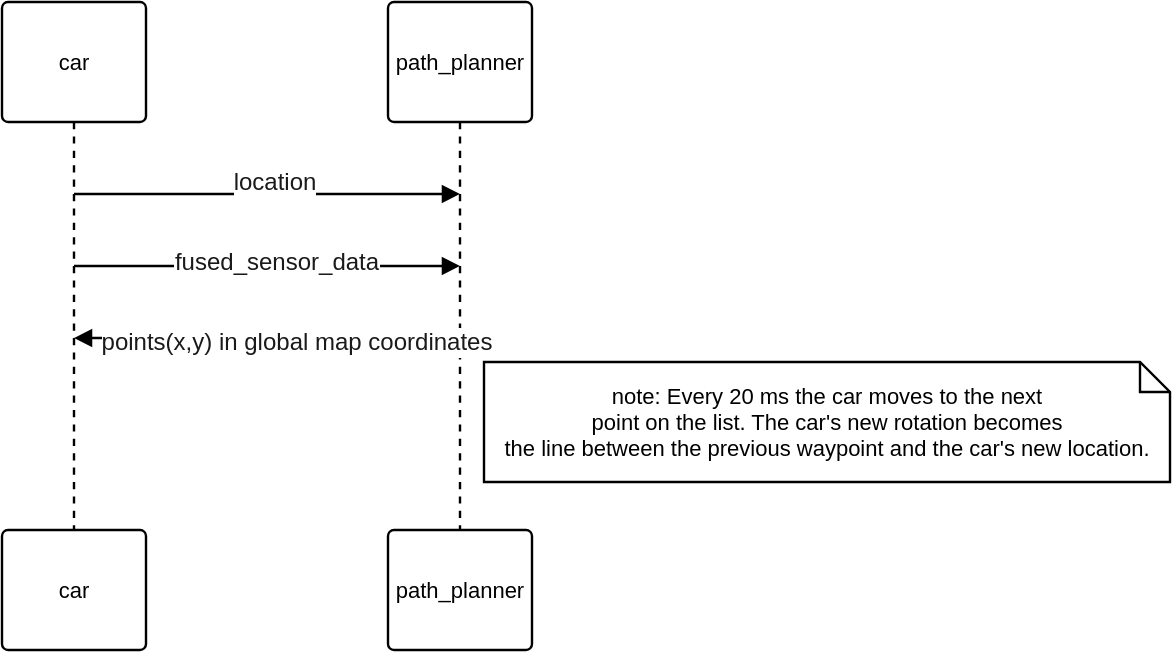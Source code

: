 <mxfile version="12.9.8" type="device" pages="3"><diagram id="e802afbb-56bb-4860-32e8-c9f8f3563d6c" name="Planning-1"><mxGraphModel dx="1426" dy="842" grid="1" gridSize="10" guides="1" tooltips="1" connect="1" arrows="1" fold="1" page="1" pageScale="1" pageWidth="1100" pageHeight="850" background="#ffffff" math="0" shadow="0"><root><mxCell id="0"/><mxCell id="1" parent="0"/><mxCell id="2" value="car" style="html=1;whiteSpace=wrap;;fontSize=11;fontColor=#000000;spacing=0;strokeOpacity=100;rounded=1;absoluteArcSize=1;arcSize=6;fillColor=#ffffff;strokeWidth=1.2;" parent="1" vertex="1"><mxGeometry x="84" y="60" width="72" height="60" as="geometry"/></mxCell><mxCell id="3" value="car" style="html=1;whiteSpace=wrap;;fontSize=11;fontColor=#000000;spacing=0;strokeOpacity=100;rounded=1;absoluteArcSize=1;arcSize=6;fillColor=#ffffff;strokeWidth=1.2;" parent="1" vertex="1"><mxGeometry x="84" y="324" width="72" height="60" as="geometry"/></mxCell><mxCell id="4" value="" style="html=1;jettySize=18;fontSize=11;dashed=1;strokeWidth=1.2;rounded=1;arcSize=10;edgeStyle=orthogonalEdgeStyle;startArrow=none;endArrow=none;exitX=0.5;exitY=1.01;exitPerimeter=1;entryX=0.5;entryY=-0.01;entryPerimeter=1;" parent="1" source="2" target="3" edge="1"><mxGeometry width="100" height="100" relative="1" as="geometry"/></mxCell><mxCell id="5" value="path_planner" style="html=1;whiteSpace=wrap;;fontSize=11;fontColor=#000000;spacing=0;strokeOpacity=100;rounded=1;absoluteArcSize=1;arcSize=6;fillColor=#ffffff;strokeWidth=1.2;" parent="1" vertex="1"><mxGeometry x="277" y="60" width="72" height="60" as="geometry"/></mxCell><mxCell id="6" value="path_planner" style="html=1;whiteSpace=wrap;;fontSize=11;fontColor=#000000;spacing=0;strokeOpacity=100;rounded=1;absoluteArcSize=1;arcSize=6;fillColor=#ffffff;strokeWidth=1.2;" parent="1" vertex="1"><mxGeometry x="277" y="324" width="72" height="60" as="geometry"/></mxCell><mxCell id="7" value="" style="html=1;jettySize=18;fontSize=11;dashed=1;strokeWidth=1.2;rounded=1;arcSize=10;edgeStyle=orthogonalEdgeStyle;startArrow=none;endArrow=none;exitX=0.5;exitY=1.01;exitPerimeter=1;entryX=0.5;entryY=-0.01;entryPerimeter=1;" parent="1" source="5" target="6" edge="1"><mxGeometry width="100" height="100" relative="1" as="geometry"/></mxCell><mxCell id="8" value="" style="html=1;jettySize=18;fontSize=11;strokeWidth=1.2;rounded=1;arcSize=10;edgeStyle=elbowEdgeStyle;startArrow=none;endArrow=block;endFill=1;labelBackgroundColor=none;" parent="1" edge="1"><mxGeometry width="100" height="100" relative="1" as="geometry"><mxPoint x="120" y="156" as="sourcePoint"/><mxPoint x="313" y="156" as="targetPoint"/></mxGeometry></mxCell><mxCell id="20" value="location" style="text;html=1;resizable=0;points=[];align=center;verticalAlign=middle;labelBackgroundColor=#ffffff;fontColor=#1A1A1A;" parent="8" vertex="1" connectable="0"><mxGeometry x="0.231" y="-2" relative="1" as="geometry"><mxPoint x="-19" y="-8" as="offset"/></mxGeometry></mxCell><mxCell id="9" value="" style="html=1;jettySize=18;fontSize=11;strokeWidth=1.2;rounded=1;arcSize=10;edgeStyle=elbowEdgeStyle;startArrow=none;endArrow=block;endFill=1;" parent="1" edge="1"><mxGeometry width="100" height="100" relative="1" as="geometry"><mxPoint x="120" y="192" as="sourcePoint"/><mxPoint x="313" y="192" as="targetPoint"/></mxGeometry></mxCell><mxCell id="21" value="fused_sensor_data" style="text;html=1;resizable=0;points=[];align=center;verticalAlign=middle;labelBackgroundColor=#ffffff;fontColor=#1A1A1A;" parent="9" vertex="1" connectable="0"><mxGeometry x="0.673" relative="1" as="geometry"><mxPoint x="-61" y="-2" as="offset"/></mxGeometry></mxCell><mxCell id="10" value="" style="html=1;jettySize=18;fontSize=11;strokeWidth=1.2;rounded=1;arcSize=10;edgeStyle=elbowEdgeStyle;startArrow=none;endArrow=block;endFill=1;elbow=vertical;" parent="1" edge="1"><mxGeometry width="100" height="100" relative="1" as="geometry"><mxPoint x="313" y="228" as="sourcePoint"/><mxPoint x="120" y="228" as="targetPoint"/></mxGeometry></mxCell><mxCell id="22" value="points(x,y) in global map coordinates" style="text;html=1;resizable=0;points=[];align=center;verticalAlign=middle;labelBackgroundColor=#ffffff;fontColor=#1A1A1A;" parent="10" vertex="1" connectable="0"><mxGeometry x="0.156" y="2" relative="1" as="geometry"><mxPoint x="29" as="offset"/></mxGeometry></mxCell><mxCell id="11" value="note: Every 20 ms the car moves to the next &#10; point on the list. The car's new rotation becomes &#10; the line between the previous waypoint and the car's new location." style="html=1;whiteSpace=wrap;shape=note;size=15;fontSize=11;fontColor=#000000;spacing=0;strokeOpacity=100;rounded=1;absoluteArcSize=1;arcSize=6;fillColor=#ffffff;strokeWidth=1.2;" parent="1" vertex="1"><mxGeometry x="325" y="240" width="343" height="60" as="geometry"/></mxCell></root></mxGraphModel></diagram><diagram id="olYZnAu33AUQ4eFht2Pq" name="Planning-2"><mxGraphModel dx="1426" dy="842" grid="1" gridSize="10" guides="1" tooltips="1" connect="1" arrows="1" fold="1" page="1" pageScale="1" pageWidth="1100" pageHeight="850" math="0" shadow="0"><root><mxCell id="kdcLVpsLX3yPq5m3DMnB-0"/><mxCell id="kdcLVpsLX3yPq5m3DMnB-1" parent="kdcLVpsLX3yPq5m3DMnB-0"/><mxCell id="kdcLVpsLX3yPq5m3DMnB-2" value="" style="endArrow=classic;html=1;exitX=0.5;exitY=0;entryX=0.211;entryY=1.05;entryPerimeter=0;fillColor=#dae8fc;strokeColor=#6c8ebf;" parent="kdcLVpsLX3yPq5m3DMnB-1" source="kdcLVpsLX3yPq5m3DMnB-9" target="kdcLVpsLX3yPq5m3DMnB-5" edge="1"><mxGeometry width="50" height="50" relative="1" as="geometry"><mxPoint x="90" y="240" as="sourcePoint"/><mxPoint x="140" y="190" as="targetPoint"/></mxGeometry></mxCell><mxCell id="kdcLVpsLX3yPq5m3DMnB-3" style="edgeStyle=orthogonalEdgeStyle;rounded=0;html=1;entryX=0.25;entryY=1;jettySize=auto;orthogonalLoop=1;fillColor=#dae8fc;strokeColor=#6c8ebf;" parent="kdcLVpsLX3yPq5m3DMnB-1" source="kdcLVpsLX3yPq5m3DMnB-13" target="kdcLVpsLX3yPq5m3DMnB-7" edge="1"><mxGeometry relative="1" as="geometry"><Array as="points"><mxPoint x="130" y="310"/><mxPoint x="130" y="310"/></Array></mxGeometry></mxCell><mxCell id="kdcLVpsLX3yPq5m3DMnB-4" style="edgeStyle=orthogonalEdgeStyle;rounded=0;html=1;exitX=0.75;exitY=1;entryX=0.417;entryY=-0.05;jettySize=auto;orthogonalLoop=1;entryPerimeter=0;fillColor=#f8cecc;strokeColor=#b85450;" parent="kdcLVpsLX3yPq5m3DMnB-1" source="kdcLVpsLX3yPq5m3DMnB-5" target="kdcLVpsLX3yPq5m3DMnB-11" edge="1"><mxGeometry relative="1" as="geometry"><Array as="points"/></mxGeometry></mxCell><mxCell id="kdcLVpsLX3yPq5m3DMnB-5" value="BEHAVIOR" style="rounded=0;whiteSpace=wrap;html=1;" parent="kdcLVpsLX3yPq5m3DMnB-1" vertex="1"><mxGeometry x="60" y="80" width="280" height="60" as="geometry"/></mxCell><mxCell id="kdcLVpsLX3yPq5m3DMnB-6" style="edgeStyle=orthogonalEdgeStyle;rounded=0;html=1;entryX=0.25;entryY=0;jettySize=auto;orthogonalLoop=1;fillColor=#f8cecc;strokeColor=#b85450;" parent="kdcLVpsLX3yPq5m3DMnB-1" source="kdcLVpsLX3yPq5m3DMnB-7" target="kdcLVpsLX3yPq5m3DMnB-11" edge="1"><mxGeometry relative="1" as="geometry"><Array as="points"><mxPoint x="250" y="230"/><mxPoint x="250" y="230"/></Array></mxGeometry></mxCell><mxCell id="kdcLVpsLX3yPq5m3DMnB-7" value="PREDICTION" style="rounded=0;whiteSpace=wrap;html=1;" parent="kdcLVpsLX3yPq5m3DMnB-1" vertex="1"><mxGeometry x="60" y="160" width="280" height="60" as="geometry"/></mxCell><mxCell id="kdcLVpsLX3yPq5m3DMnB-8" style="edgeStyle=orthogonalEdgeStyle;rounded=0;html=1;jettySize=auto;orthogonalLoop=1;fillColor=#f8cecc;strokeColor=#b85450;" parent="kdcLVpsLX3yPq5m3DMnB-1" source="kdcLVpsLX3yPq5m3DMnB-9" target="kdcLVpsLX3yPq5m3DMnB-11" edge="1"><mxGeometry relative="1" as="geometry"/></mxCell><mxCell id="kdcLVpsLX3yPq5m3DMnB-9" value="LOCALIZATION" style="rounded=0;whiteSpace=wrap;html=1;" parent="kdcLVpsLX3yPq5m3DMnB-1" vertex="1"><mxGeometry x="60" y="240" width="120" height="60" as="geometry"/></mxCell><mxCell id="kdcLVpsLX3yPq5m3DMnB-10" style="edgeStyle=orthogonalEdgeStyle;rounded=0;html=1;entryX=0.786;entryY=0.033;entryPerimeter=0;jettySize=auto;orthogonalLoop=1;fillColor=#f8cecc;strokeColor=#b85450;" parent="kdcLVpsLX3yPq5m3DMnB-1" source="kdcLVpsLX3yPq5m3DMnB-11" target="kdcLVpsLX3yPq5m3DMnB-14" edge="1"><mxGeometry relative="1" as="geometry"/></mxCell><mxCell id="kdcLVpsLX3yPq5m3DMnB-11" value="TRAJECTORY" style="rounded=0;whiteSpace=wrap;html=1;" parent="kdcLVpsLX3yPq5m3DMnB-1" vertex="1"><mxGeometry x="220" y="240" width="120" height="60" as="geometry"/></mxCell><mxCell id="kdcLVpsLX3yPq5m3DMnB-12" style="edgeStyle=orthogonalEdgeStyle;rounded=0;html=1;entryX=0.5;entryY=1;jettySize=auto;orthogonalLoop=1;fillColor=#dae8fc;strokeColor=#6c8ebf;" parent="kdcLVpsLX3yPq5m3DMnB-1" source="kdcLVpsLX3yPq5m3DMnB-13" target="kdcLVpsLX3yPq5m3DMnB-9" edge="1"><mxGeometry relative="1" as="geometry"><Array as="points"><mxPoint x="120" y="310"/><mxPoint x="120" y="310"/></Array></mxGeometry></mxCell><mxCell id="kdcLVpsLX3yPq5m3DMnB-13" value="SENSOR FUSION" style="rounded=0;whiteSpace=wrap;html=1;" parent="kdcLVpsLX3yPq5m3DMnB-1" vertex="1"><mxGeometry x="60" y="320" width="280" height="60" as="geometry"/></mxCell><mxCell id="kdcLVpsLX3yPq5m3DMnB-14" value="MOTION CONTROL" style="rounded=0;whiteSpace=wrap;html=1;" parent="kdcLVpsLX3yPq5m3DMnB-1" vertex="1"><mxGeometry x="60" y="400" width="280" height="60" as="geometry"/></mxCell><mxCell id="kdcLVpsLX3yPq5m3DMnB-15" value="" style="endArrow=classic;html=1;entryX=0.25;entryY=1;fillColor=#dae8fc;strokeColor=#6c8ebf;" parent="kdcLVpsLX3yPq5m3DMnB-1" target="kdcLVpsLX3yPq5m3DMnB-5" edge="1"><mxGeometry width="50" height="50" relative="1" as="geometry"><mxPoint x="130" y="160" as="sourcePoint"/><mxPoint x="180" y="110" as="targetPoint"/></mxGeometry></mxCell></root></mxGraphModel></diagram><diagram id="788f63ab-7d04-c370-f3e3-7166d8c51621" name="State-Machine"><mxGraphModel dx="1426" dy="1692" grid="1" gridSize="10" guides="1" tooltips="1" connect="1" arrows="1" fold="1" page="1" pageScale="1" pageWidth="1100" pageHeight="850" background="#ffffff" math="0" shadow="0"><root><mxCell id="0"/><mxCell id="1" parent="0"/><mxCell id="2" value="" style="html=1;whiteSpace=wrap;shape=ellipse;fillColor=#000000;fontSize=11;spacing=0;strokeOpacity=100;rounded=1;absoluteArcSize=1;arcSize=6;strokeWidth=1.2;" parent="1" vertex="1"><mxGeometry x="48" y="132" width="24" height="24" as="geometry"/></mxCell><mxCell id="3" value="STOPPED" style="html=1;whiteSpace=wrap;rounded=1;arcSize=20;fontSize=11;spacing=0;strokeOpacity=100;fillColor=#ffffff;strokeWidth=1.2;" parent="1" vertex="1"><mxGeometry x="90" y="180" width="96" height="48" as="geometry"/></mxCell><mxCell id="4" value="" style="html=1;jettySize=18;fontSize=11;strokeWidth=1.2;rounded=1;arcSize=10;edgeStyle=orthogonalEdgeStyle;curved=1;startArrow=none;endArrow=block;endFill=1;exitX=1.025;exitY=0.5;exitPerimeter=1;entryX=-0.006;entryY=0.5;entryPerimeter=1;" parent="1" source="2" target="3" edge="1"><mxGeometry width="100" height="100" relative="1" as="geometry"/></mxCell><mxCell id="5" value="ACCELERATING" style="html=1;whiteSpace=wrap;rounded=1;arcSize=20;fontSize=11;spacing=0;strokeOpacity=100;fillColor=#ffffff;strokeWidth=1.2;" parent="1" vertex="1"><mxGeometry x="312" y="120" width="96" height="48" as="geometry"/></mxCell><mxCell id="6" value="DECELERATING" style="html=1;whiteSpace=wrap;rounded=1;arcSize=20;fontSize=11;spacing=0;strokeOpacity=100;fillColor=#ffffff;strokeWidth=1.2;" parent="1" vertex="1"><mxGeometry x="216" y="276" width="96" height="48" as="geometry"/></mxCell><mxCell id="7" value="" style="html=1;jettySize=18;fontSize=11;strokeWidth=1.2;rounded=1;arcSize=10;startArrow=none;endArrow=block;endFill=1;exitX=0.5;exitY=-0.013;exitPerimeter=1;entryX=-0.006;entryY=0.5;entryPerimeter=1;edgeStyle=orthogonalEdgeStyle;curved=1;" parent="1" source="3" target="3" edge="1"><mxGeometry width="100" height="100" relative="1" as="geometry"><Array as="points"><mxPoint x="130" y="70"/></Array></mxGeometry></mxCell><mxCell id="8" value="TWP != -1" style="text;html=1;resizable=0;labelBackgroundColor=#ffffff;align=center;verticalAlign=middle;" parent="7" vertex="1"><mxGeometry relative="1" as="geometry"/></mxCell><mxCell id="9" value="" style="html=1;jettySize=18;fontSize=11;strokeWidth=1.2;rounded=1;arcSize=10;startArrow=none;endArrow=block;endFill=1;exitX=1.006;exitY=0.5;exitPerimeter=1;entryX=-0.006;entryY=0.5;entryPerimeter=1;edgeStyle=orthogonalEdgeStyle;curved=1;" parent="1" source="3" target="5" edge="1"><mxGeometry width="100" height="100" relative="1" as="geometry"/></mxCell><mxCell id="10" value="TWP = -1 " style="text;html=1;resizable=0;labelBackgroundColor=#ffffff;align=center;verticalAlign=middle;" parent="9" vertex="1"><mxGeometry x="-0.228" relative="1" as="geometry"/></mxCell><mxCell id="11" value="" style="html=1;jettySize=18;fontSize=11;strokeWidth=1.2;rounded=1;arcSize=10;startArrow=none;endArrow=block;endFill=1;exitX=0.5;exitY=1.012;exitPerimeter=1;entryX=1.006;entryY=0.5;entryPerimeter=1;edgeStyle=orthogonalEdgeStyle;curved=1;" parent="1" source="5" target="6" edge="1"><mxGeometry width="100" height="100" relative="1" as="geometry"/></mxCell><mxCell id="12" value="TWP != -1 " style="text;html=1;resizable=0;labelBackgroundColor=#ffffff;align=center;verticalAlign=middle;" parent="11" vertex="1"><mxGeometry relative="1" as="geometry"/></mxCell><mxCell id="13" value="" style="html=1;jettySize=18;fontSize=11;strokeWidth=1.2;rounded=1;arcSize=10;startArrow=none;endArrow=block;endFill=1;exitX=-0.006;exitY=0.5;exitPerimeter=1;entryX=0.5;entryY=1.012;entryPerimeter=1;edgeStyle=orthogonalEdgeStyle;curved=1;" parent="1" source="6" target="3" edge="1"><mxGeometry width="100" height="100" relative="1" as="geometry"/></mxCell><mxCell id="14" value="TWP = Traffic Waypoint &#10;MSD = Minimum Stopping Distance&#10;TLD = Traffic Light Distance" style="html=1;whiteSpace=wrap;;fontSize=11;fontColor=#000000;spacing=0;strokeOpacity=100;rounded=1;absoluteArcSize=1;arcSize=6;fillColor=#ffffff;strokeWidth=1.2;" parent="1" vertex="1"><mxGeometry x="504" y="24" width="288" height="96" as="geometry"/></mxCell><mxCell id="15" value="" style="html=1;jettySize=18;fontSize=11;strokeWidth=1.2;rounded=1;arcSize=10;startArrow=none;endArrow=block;endFill=1;exitX=1.006;exitY=0.5;exitPerimeter=1;entryX=1.006;entryY=0.5;entryPerimeter=1;edgeStyle=orthogonalEdgeStyle;curved=1;" parent="1" source="6" target="5" edge="1"><mxGeometry width="100" height="100" relative="1" as="geometry"><Array as="points"><mxPoint x="850" y="300"/><mxPoint x="850" y="144"/></Array></mxGeometry></mxCell><mxCell id="16" value="TWP = -1" style="text;html=1;resizable=0;labelBackgroundColor=#ffffff;align=center;verticalAlign=middle;" parent="15" vertex="1"><mxGeometry x="0.128" relative="1" as="geometry"/></mxCell><mxCell id="17" value="Text" style="text;html=1;resizable=0;labelBackgroundColor=#ffffff;align=center;verticalAlign=middle;" parent="15" vertex="1"><mxGeometry x="0.151" relative="1" as="geometry"/></mxCell><mxCell id="20" style="edgeStyle=orthogonalEdgeStyle;curved=1;rounded=0;html=1;exitX=0.25;exitY=0;jettySize=auto;orthogonalLoop=1;fontColor=#1A1A1A;" parent="1" source="19" edge="1"><mxGeometry relative="1" as="geometry"><mxPoint x="360" y="80" as="targetPoint"/></mxGeometry></mxCell><mxCell id="42" style="edgeStyle=orthogonalEdgeStyle;curved=1;rounded=0;html=1;exitX=0.25;exitY=0;jettySize=auto;orthogonalLoop=1;fontColor=#1A1A1A;" parent="1" source="19" edge="1"><mxGeometry relative="1" as="geometry"><mxPoint x="420" y="50" as="targetPoint"/></mxGeometry></mxCell><mxCell id="18" value="" style="html=1;jettySize=18;fontSize=11;strokeWidth=1.2;rounded=1;arcSize=10;startArrow=none;endArrow=block;endFill=1;exitX=0.5;exitY=-0.013;exitPerimeter=1;entryX=1.006;entryY=0.5;entryPerimeter=1;edgeStyle=orthogonalEdgeStyle;curved=1;" parent="1" source="5" target="5" edge="1"><mxGeometry width="100" height="100" relative="1" as="geometry"><Array as="points"><mxPoint x="430" y="30"/></Array></mxGeometry></mxCell><mxCell id="41" value="" style="edgeStyle=orthogonalEdgeStyle;curved=1;rounded=0;html=1;jettySize=auto;orthogonalLoop=1;fontColor=#1A1A1A;" parent="18" source="19" target="21" edge="1"><mxGeometry relative="1" as="geometry"/></mxCell><mxCell id="19" value="TWP = -1" style="text;html=1;resizable=0;labelBackgroundColor=#ffffff;align=center;verticalAlign=middle;" parent="18" vertex="1"><mxGeometry x="-0.277" relative="1" as="geometry"><mxPoint x="33" y="-58.5" as="offset"/></mxGeometry></mxCell><mxCell id="21" parent="0"/><mxCell id="22" value="" style="html=1;whiteSpace=wrap;shape=ellipse;fillColor=#000000;fontSize=11;spacing=0;strokeOpacity=100;rounded=1;absoluteArcSize=1;arcSize=6;strokeWidth=1.2;" parent="21" vertex="1"><mxGeometry x="48" y="132" width="24" height="24" as="geometry"/></mxCell><mxCell id="23" value="STOPPED" style="html=1;whiteSpace=wrap;rounded=1;arcSize=20;fontSize=11;spacing=0;strokeOpacity=100;fillColor=#ffffff;strokeWidth=1.2;" parent="21" vertex="1"><mxGeometry x="90" y="180" width="96" height="48" as="geometry"/></mxCell><mxCell id="24" value="" style="html=1;jettySize=18;fontSize=11;strokeWidth=1.2;rounded=1;arcSize=10;edgeStyle=orthogonalEdgeStyle;curved=1;startArrow=none;endArrow=block;endFill=1;exitX=1.025;exitY=0.5;exitPerimeter=1;entryX=-0.006;entryY=0.5;entryPerimeter=1;" parent="21" source="22" target="23" edge="1"><mxGeometry width="100" height="100" relative="1" as="geometry"/></mxCell><mxCell id="25" value="ACCELERATING" style="html=1;whiteSpace=wrap;rounded=1;arcSize=20;fontSize=11;spacing=0;strokeOpacity=100;fillColor=#ffffff;strokeWidth=1.2;" parent="21" vertex="1"><mxGeometry x="312" y="120" width="96" height="48" as="geometry"/></mxCell><mxCell id="26" value="DECELERATING" style="html=1;whiteSpace=wrap;rounded=1;arcSize=20;fontSize=11;spacing=0;strokeOpacity=100;fillColor=#ffffff;strokeWidth=1.2;" parent="21" vertex="1"><mxGeometry x="216" y="276" width="96" height="48" as="geometry"/></mxCell><mxCell id="27" value="" style="html=1;jettySize=18;fontSize=11;strokeWidth=1.2;rounded=1;arcSize=10;startArrow=none;endArrow=block;endFill=1;exitX=0.5;exitY=-0.013;exitPerimeter=1;entryX=-0.006;entryY=0.5;entryPerimeter=1;edgeStyle=orthogonalEdgeStyle;curved=1;" parent="21" source="23" target="23" edge="1"><mxGeometry width="100" height="100" relative="1" as="geometry"><Array as="points"><mxPoint x="130" y="70"/></Array></mxGeometry></mxCell><mxCell id="28" value="TWP != -1" style="text;html=1;resizable=0;labelBackgroundColor=#ffffff;align=center;verticalAlign=middle;" parent="27" vertex="1"><mxGeometry relative="1" as="geometry"/></mxCell><mxCell id="29" value="" style="html=1;jettySize=18;fontSize=11;strokeWidth=1.2;rounded=1;arcSize=10;startArrow=none;endArrow=block;endFill=1;exitX=1.006;exitY=0.5;exitPerimeter=1;entryX=-0.006;entryY=0.5;entryPerimeter=1;edgeStyle=orthogonalEdgeStyle;curved=1;" parent="21" source="23" target="25" edge="1"><mxGeometry width="100" height="100" relative="1" as="geometry"/></mxCell><mxCell id="30" value="TWP = -1 " style="text;html=1;resizable=0;labelBackgroundColor=#ffffff;align=center;verticalAlign=middle;" parent="29" vertex="1"><mxGeometry x="-0.228" relative="1" as="geometry"/></mxCell><mxCell id="31" value="" style="html=1;jettySize=18;fontSize=11;strokeWidth=1.2;rounded=1;arcSize=10;startArrow=none;endArrow=block;endFill=1;exitX=0.5;exitY=1.012;exitPerimeter=1;entryX=1.006;entryY=0.5;entryPerimeter=1;edgeStyle=orthogonalEdgeStyle;curved=1;" parent="21" source="25" target="26" edge="1"><mxGeometry width="100" height="100" relative="1" as="geometry"><Array as="points"><mxPoint x="440" y="168"/><mxPoint x="440" y="300"/></Array></mxGeometry></mxCell><mxCell id="32" value="TWP != -1 " style="text;html=1;resizable=0;labelBackgroundColor=#ffffff;align=center;verticalAlign=middle;" parent="31" vertex="1"><mxGeometry relative="1" as="geometry"/></mxCell><mxCell id="33" value="" style="html=1;jettySize=18;fontSize=11;strokeWidth=1.2;rounded=1;arcSize=10;startArrow=none;endArrow=block;endFill=1;exitX=-0.006;exitY=0.5;exitPerimeter=1;entryX=0.5;entryY=1.012;entryPerimeter=1;edgeStyle=orthogonalEdgeStyle;curved=1;" parent="21" source="26" target="23" edge="1"><mxGeometry width="100" height="100" relative="1" as="geometry"/></mxCell><mxCell id="34" value="TWP = Traffic Waypoint &#10;MSD = Minimum Stopping Distance&#10;TLD = Traffic Light Distance" style="html=1;whiteSpace=wrap;;fontSize=11;fontColor=#000000;spacing=0;strokeOpacity=100;rounded=1;absoluteArcSize=1;arcSize=6;fillColor=#ffffff;strokeWidth=1.2;" parent="21" vertex="1"><mxGeometry x="504" y="24" width="288" height="96" as="geometry"/></mxCell><mxCell id="35" value="" style="html=1;jettySize=18;fontSize=11;strokeWidth=1.2;rounded=1;arcSize=10;startArrow=none;endArrow=block;endFill=1;exitX=1.006;exitY=0.5;exitPerimeter=1;entryX=1.006;entryY=0.5;entryPerimeter=1;edgeStyle=orthogonalEdgeStyle;curved=1;" parent="21" source="26" target="25" edge="1"><mxGeometry width="100" height="100" relative="1" as="geometry"><Array as="points"><mxPoint x="570" y="300"/><mxPoint x="570" y="144"/></Array></mxGeometry></mxCell><mxCell id="36" value="TWP = -1" style="text;html=1;resizable=0;labelBackgroundColor=#ffffff;align=center;verticalAlign=middle;" parent="35" vertex="1"><mxGeometry x="0.128" relative="1" as="geometry"/></mxCell><mxCell id="37" value="Text" style="text;html=1;resizable=0;labelBackgroundColor=#ffffff;align=center;verticalAlign=middle;" parent="35" vertex="1"><mxGeometry x="0.151" relative="1" as="geometry"/></mxCell><mxCell id="39" value="" style="html=1;jettySize=18;fontSize=11;strokeWidth=1.2;rounded=1;arcSize=10;startArrow=none;endArrow=block;endFill=1;exitX=0.5;exitY=-0.013;exitPerimeter=1;entryX=1.006;entryY=0.5;entryPerimeter=1;edgeStyle=orthogonalEdgeStyle;curved=1;" parent="21" source="25" target="25" edge="1"><mxGeometry width="100" height="100" relative="1" as="geometry"><Array as="points"><mxPoint x="430" y="30"/></Array></mxGeometry></mxCell><mxCell id="40" value="TWP = -1" style="text;html=1;resizable=0;labelBackgroundColor=#ffffff;align=center;verticalAlign=middle;" parent="39" vertex="1"><mxGeometry x="-0.277" relative="1" as="geometry"><mxPoint x="-21" y="5.5" as="offset"/></mxGeometry></mxCell></root></mxGraphModel></diagram></mxfile>